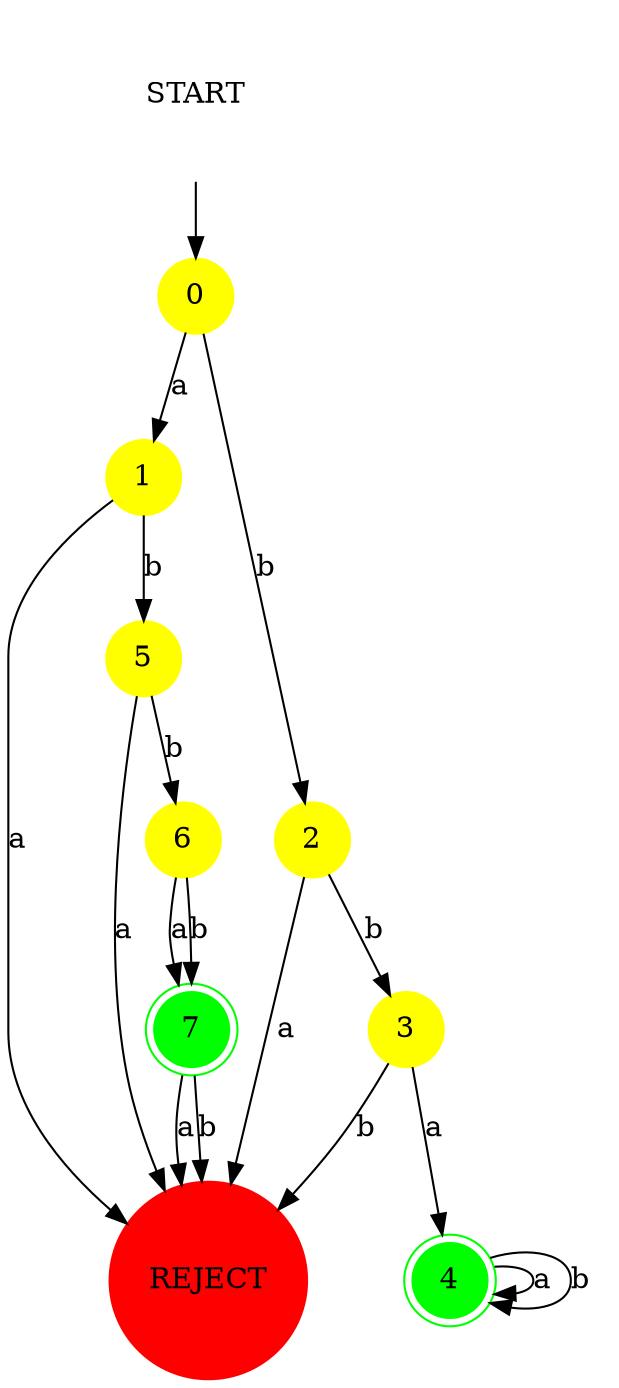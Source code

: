 digraph "DFA:(a.b.b.(a|b)|b.b.a.(a|b)*).#" {
	layout=dot
	START [color=white shape=circle style=filled]
	0 [color=yellow shape=circle style=filled]
	START -> 0
	1 [color=yellow shape=circle style=filled]
	0 -> 1 [label=a]
	2 [color=yellow shape=circle style=filled]
	0 -> 2 [label=b]
	REJECT [color=red shape=circle style=filled]
	1 -> REJECT [label=a]
	5 [color=yellow shape=circle style=filled]
	1 -> 5 [label=b]
	REJECT [color=red shape=circle style=filled]
	2 -> REJECT [label=a]
	3 [color=yellow shape=circle style=filled]
	2 -> 3 [label=b]
	4 [color=green shape=doublecircle style=filled]
	3 -> 4 [label=a]
	REJECT [color=red shape=circle style=filled]
	3 -> REJECT [label=b]
	4 [color=green shape=doublecircle style=filled]
	4 -> 4 [label=a]
	4 [color=green shape=doublecircle style=filled]
	4 -> 4 [label=b]
	REJECT [color=red shape=circle style=filled]
	5 -> REJECT [label=a]
	6 [color=yellow shape=circle style=filled]
	5 -> 6 [label=b]
	7 [color=green shape=doublecircle style=filled]
	6 -> 7 [label=a]
	7 [color=green shape=doublecircle style=filled]
	6 -> 7 [label=b]
	REJECT [color=red shape=circle style=filled]
	7 -> REJECT [label=a]
	REJECT [color=red shape=circle style=filled]
	7 -> REJECT [label=b]
}
